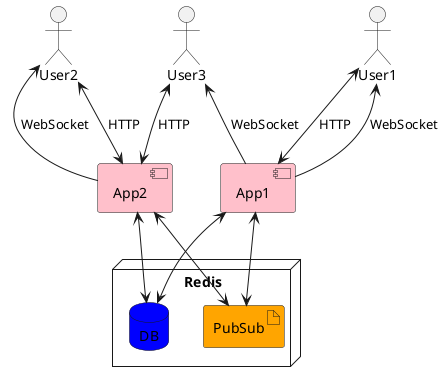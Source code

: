 @startuml
!pragma horizontalLineBetweenDifferentPackageAllowed

actor User1
actor User2
actor User3

[App1] as APP1 #pink
[App2] as APP2 #pink
node Redis {
   database DB as DB #blue
   artifact PubSub as PS #orange
}

User1 <-down-> APP1: HTTP
User2 <-down-> APP2: HTTP
User3 <-down-> APP2: HTTP
APP1 -up-> User1: WebSocket
APP2 -up-> User2: WebSocket
APP1 -up-> User3: WebSocket
APP1 <--> PS
APP2 <--> PS
APP1 <--> DB
APP2 <--> DB

@enduml